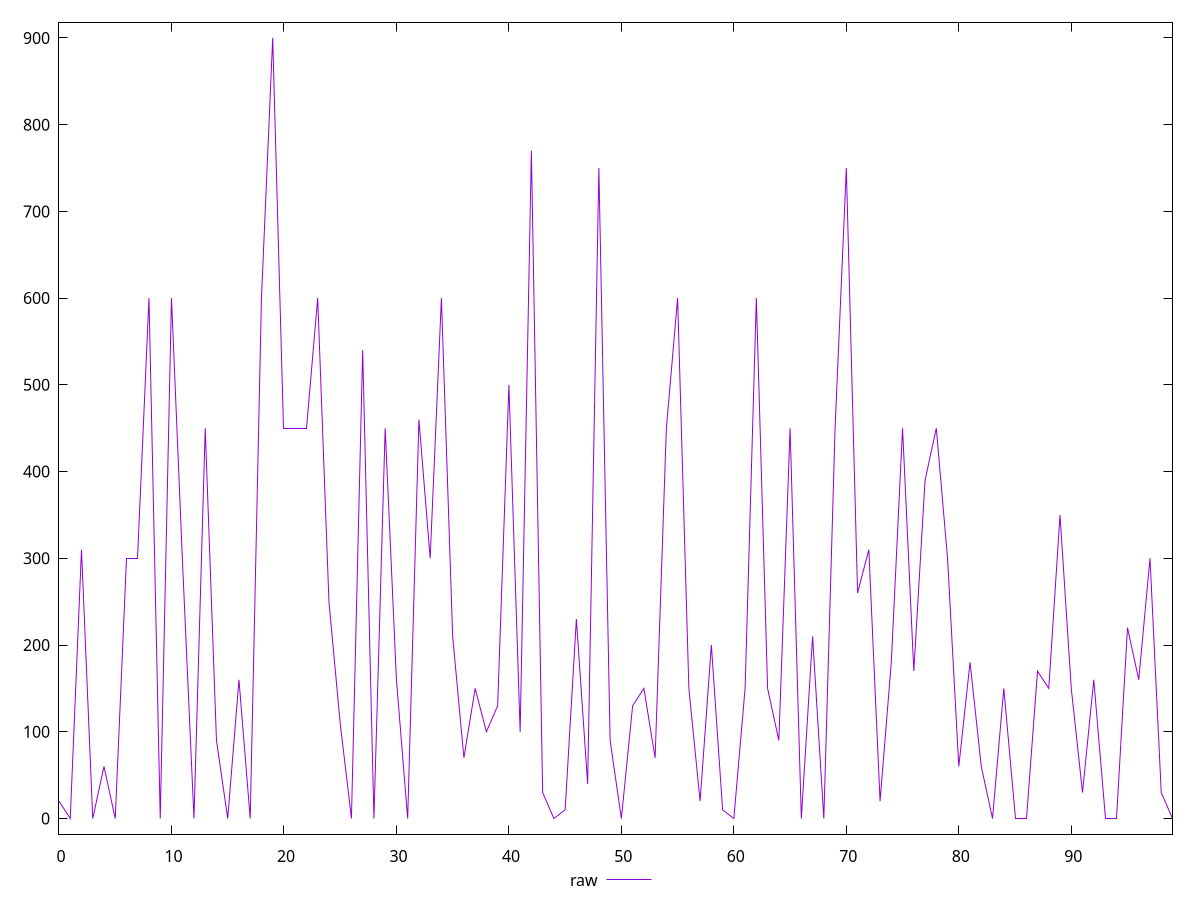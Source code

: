 reset

$raw <<EOF
0 20
1 0
2 310
3 0
4 60
5 0
6 300
7 300
8 600
9 0
10 600
11 290
12 0
13 450
14 90
15 0
16 160
17 0
18 600
19 900
20 450
21 450
22 450
23 600
24 250
25 110
26 0
27 540
28 0
29 450
30 160
31 0
32 460
33 300
34 600
35 210
36 70
37 150
38 100
39 130
40 500
41 100
42 770
43 30
44 0
45 10
46 230
47 40
48 750
49 90
50 0
51 130
52 150
53 70
54 450
55 600
56 150
57 20
58 200
59 10
60 0
61 150
62 600
63 150
64 90
65 450
66 0
67 210
68 0
69 450
70 750
71 260
72 310
73 20
74 180
75 450
76 170
77 390
78 450
79 300
80 60
81 180
82 60
83 0
84 150
85 0
86 0
87 170
88 150
89 350
90 150
91 30
92 160
93 0
94 0
95 220
96 160
97 300
98 30
99 0
EOF

set key outside below
set xrange [0:99]
set yrange [-18:918]
set trange [-18:918]
set terminal svg size 640, 500 enhanced background rgb 'white'
set output "report_00015_2021-02-09T16-11-33.973Z/unused-css-rules/samples/pages/raw/values.svg"

plot $raw title "raw" with line

reset
